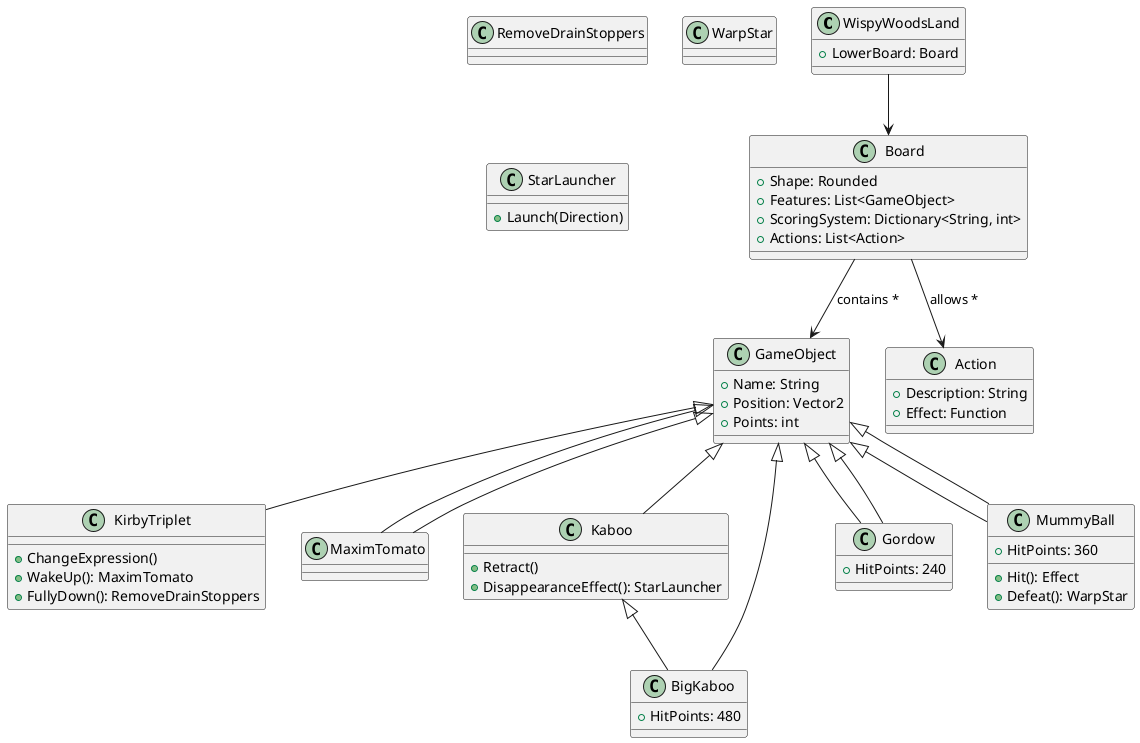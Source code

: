     @startuml
    
    class WispyWoodsLand {
      +LowerBoard: Board
    }
    
    class Board {
      +Shape: Rounded
      +Features: List<GameObject>
      +ScoringSystem: Dictionary<String, int>
      +Actions: List<Action>
    }
    
    class GameObject {
      +Name: String
      +Position: Vector2
      +Points: int
    }
    
    class Action {
      +Description: String
      +Effect: Function
    }
    
    class KirbyTriplet {
      +ChangeExpression()
      +WakeUp(): MaximTomato
      +FullyDown(): RemoveDrainStoppers
    }
    
    class MaximTomato extends GameObject {}
    class RemoveDrainStoppers {}
    
    class Kaboo extends GameObject {
      +Retract()
      +DisappearanceEffect(): StarLauncher
    }
    
    class BigKaboo extends Kaboo {
      +HitPoints: 480
    }
    
    class Gordow extends GameObject {
      +HitPoints: 240
    }
    
    class MummyBall extends GameObject {
      +HitPoints: 360
      +Hit(): Effect
      +Defeat(): WarpStar
    }
    
    class WarpStar {}
    class StarLauncher {
      +Launch(Direction)
    }
    
    WispyWoodsLand --> Board
    Board --> GameObject: contains *
    Board --> Action: allows *
    
    GameObject <|-- KirbyTriplet
    GameObject <|-- MaximTomato
    GameObject <|-- Gordow
    GameObject <|-- BigKaboo
    GameObject <|-- MummyBall
    
    @enduml
